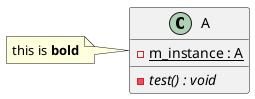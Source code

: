 {
  "sha1": "m3cgvwgoizm15e4r4j1oos5nlvryri0",
  "insertion": {
    "when": "2024-06-03T18:59:34.817Z",
    "url": "https://github.com/plantuml/plantuml/issues/79",
    "user": "plantuml@gmail.com"
  }
}
@startuml
class A {
    - {abstract} test() : void
    - {static} m_instance : A
}
note left
this is **bold**
end note
@enduml
